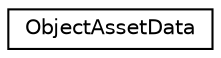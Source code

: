 digraph "Graphical Class Hierarchy"
{
 // LATEX_PDF_SIZE
  edge [fontname="Helvetica",fontsize="10",labelfontname="Helvetica",labelfontsize="10"];
  node [fontname="Helvetica",fontsize="10",shape=record];
  rankdir="LR";
  Node0 [label="ObjectAssetData",height=0.2,width=0.4,color="black", fillcolor="white", style="filled",URL="$structObjectAssetData.html",tooltip="Contains asset data loaded into memory for a specific object."];
}
